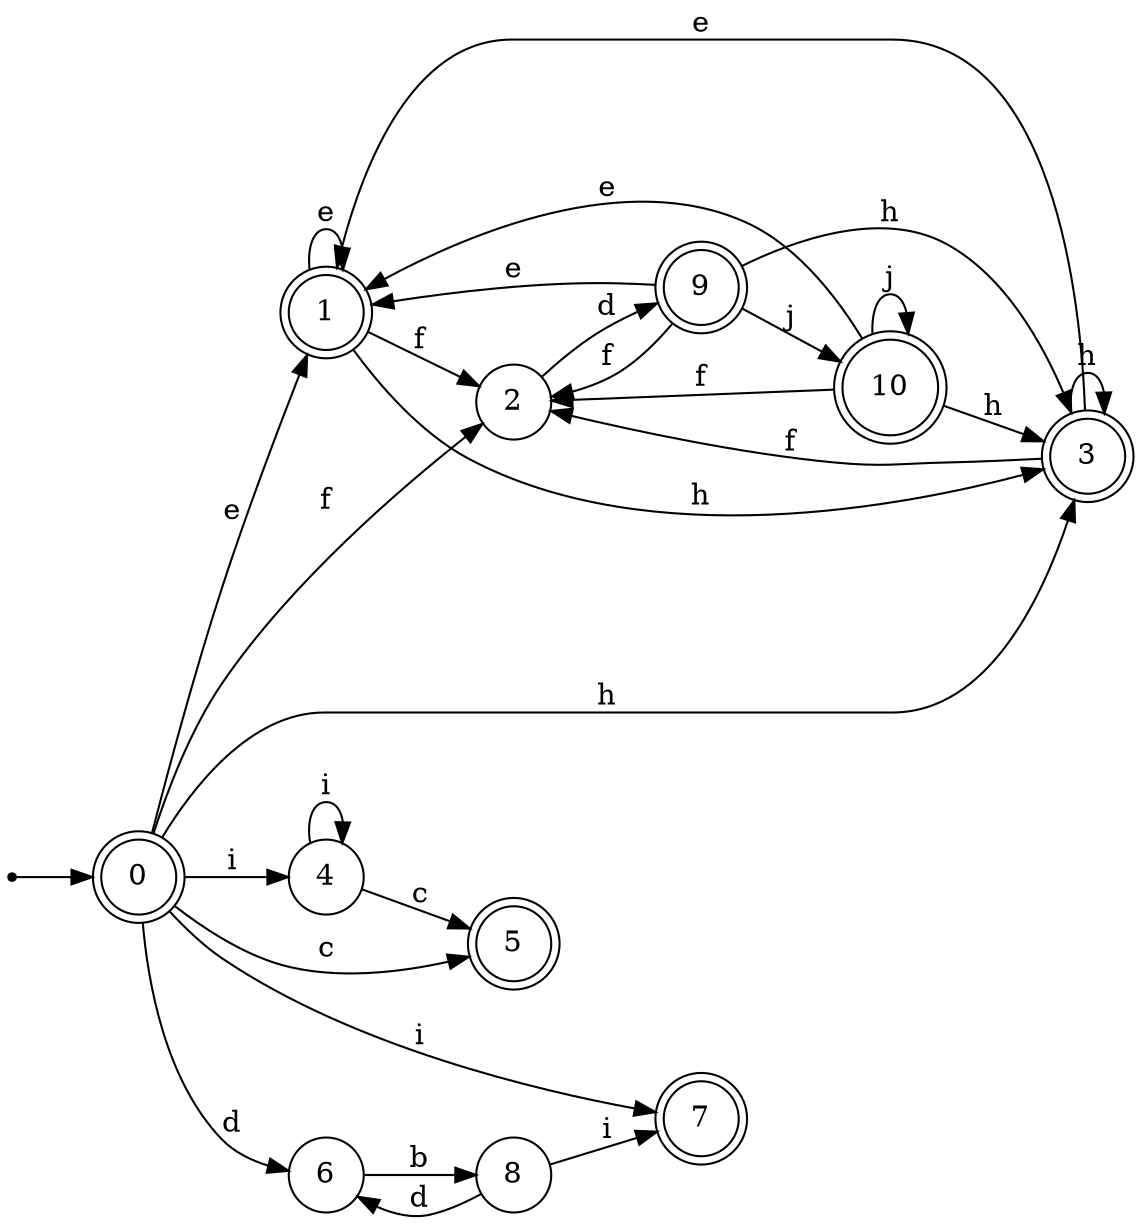 digraph finite_state_machine {
rankdir=LR;
size="20,20";
node [shape = point]; "dummy0"
node [shape = doublecircle]; "0";"dummy0" -> "0";
node [shape = doublecircle]; "1";node [shape = circle]; "2";
node [shape = doublecircle]; "3";node [shape = circle]; "4";
node [shape = doublecircle]; "5";node [shape = circle]; "6";
node [shape = doublecircle]; "7";node [shape = circle]; "8";
node [shape = doublecircle]; "9";node [shape = doublecircle]; "10";"0" -> "1" [label = "e"];
 "0" -> "2" [label = "f"];
 "0" -> "3" [label = "h"];
 "0" -> "4" [label = "i"];
 "0" -> "7" [label = "i"];
 "0" -> "5" [label = "c"];
 "0" -> "6" [label = "d"];
 "6" -> "8" [label = "b"];
 "8" -> "6" [label = "d"];
 "8" -> "7" [label = "i"];
 "4" -> "4" [label = "i"];
 "4" -> "5" [label = "c"];
 "3" -> "3" [label = "h"];
 "3" -> "1" [label = "e"];
 "3" -> "2" [label = "f"];
 "2" -> "9" [label = "d"];
 "9" -> "2" [label = "f"];
 "9" -> "10" [label = "j"];
 "9" -> "1" [label = "e"];
 "9" -> "3" [label = "h"];
 "10" -> "10" [label = "j"];
 "10" -> "2" [label = "f"];
 "10" -> "1" [label = "e"];
 "10" -> "3" [label = "h"];
 "1" -> "1" [label = "e"];
 "1" -> "2" [label = "f"];
 "1" -> "3" [label = "h"];
 }
